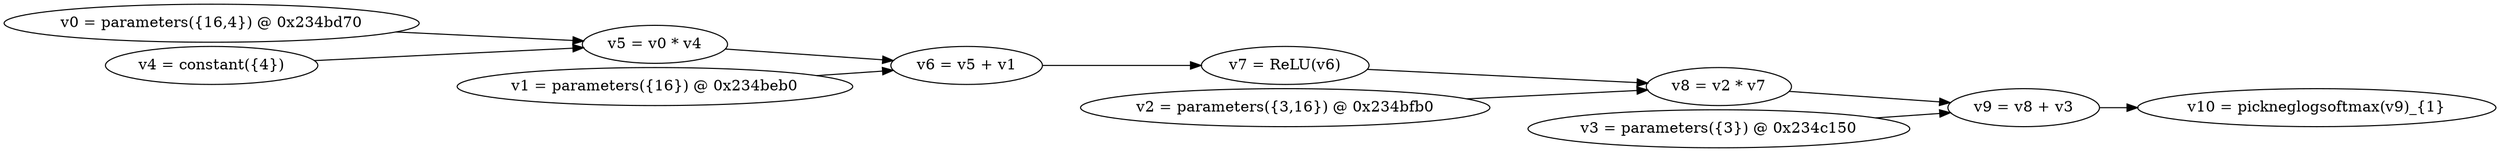 digraph G {
  rankdir=LR;
  nodesep=.05;
  N0 [label="v0 = parameters({16,4}) @ 0x234bd70"];
  N1 [label="v1 = parameters({16}) @ 0x234beb0"];
  N2 [label="v2 = parameters({3,16}) @ 0x234bfb0"];
  N3 [label="v3 = parameters({3}) @ 0x234c150"];
  N4 [label="v4 = constant({4})"];
  N5 [label="v5 = v0 * v4"];
  N0 -> N5;
  N4 -> N5;
  N6 [label="v6 = v5 + v1"];
  N5 -> N6;
  N1 -> N6;
  N7 [label="v7 = ReLU(v6)"];
  N6 -> N7;
  N8 [label="v8 = v2 * v7"];
  N2 -> N8;
  N7 -> N8;
  N9 [label="v9 = v8 + v3"];
  N8 -> N9;
  N3 -> N9;
  N10 [label="v10 = pickneglogsoftmax(v9)_{1}"];
  N9 -> N10;
}

